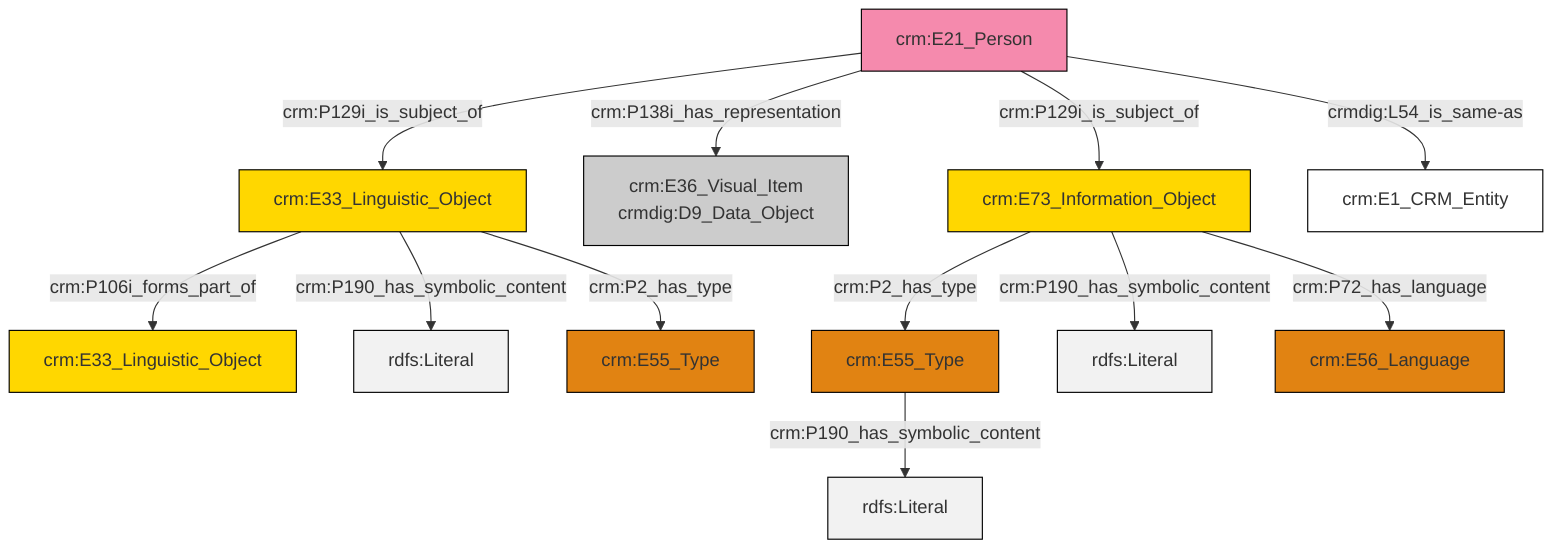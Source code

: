 graph TD
classDef Literal fill:#f2f2f2,stroke:#000000;
classDef CRM_Entity fill:#FFFFFF,stroke:#000000;
classDef Temporal_Entity fill:#00C9E6, stroke:#000000;
classDef Type fill:#E18312, stroke:#000000;
classDef Time-Span fill:#2C9C91, stroke:#000000;
classDef Appellation fill:#FFEB7F, stroke:#000000;
classDef Place fill:#008836, stroke:#000000;
classDef Persistent_Item fill:#B266B2, stroke:#000000;
classDef Conceptual_Object fill:#FFD700, stroke:#000000;
classDef Physical_Thing fill:#D2B48C, stroke:#000000;
classDef Actor fill:#f58aad, stroke:#000000;
classDef PC_Classes fill:#4ce600, stroke:#000000;
classDef Multi fill:#cccccc,stroke:#000000;

8["crm:E73_Information_Object"]:::Conceptual_Object -->|crm:P2_has_type| 0["crm:E55_Type"]:::Type
4["crm:E33_Linguistic_Object"]:::Conceptual_Object -->|crm:P106i_forms_part_of| 9["crm:E33_Linguistic_Object"]:::Conceptual_Object
10["crm:E21_Person"]:::Actor -->|crm:P129i_is_subject_of| 4["crm:E33_Linguistic_Object"]:::Conceptual_Object
10["crm:E21_Person"]:::Actor -->|crm:P138i_has_representation| 14["crm:E36_Visual_Item<br>crmdig:D9_Data_Object"]:::Multi
8["crm:E73_Information_Object"]:::Conceptual_Object -->|crm:P190_has_symbolic_content| 17[rdfs:Literal]:::Literal
4["crm:E33_Linguistic_Object"]:::Conceptual_Object -->|crm:P190_has_symbolic_content| 18[rdfs:Literal]:::Literal
10["crm:E21_Person"]:::Actor -->|crm:P129i_is_subject_of| 8["crm:E73_Information_Object"]:::Conceptual_Object
10["crm:E21_Person"]:::Actor -->|crmdig:L54_is_same-as| 12["crm:E1_CRM_Entity"]:::CRM_Entity
8["crm:E73_Information_Object"]:::Conceptual_Object -->|crm:P72_has_language| 6["crm:E56_Language"]:::Type
0["crm:E55_Type"]:::Type -->|crm:P190_has_symbolic_content| 21[rdfs:Literal]:::Literal
4["crm:E33_Linguistic_Object"]:::Conceptual_Object -->|crm:P2_has_type| 2["crm:E55_Type"]:::Type